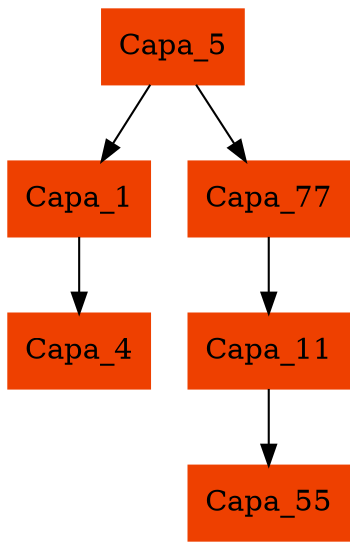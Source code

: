 digraph g{
	node [shape=record,width=.9,height=.5,style=filled,color=orangered2];
	Node5->Node1; 
	Node5->Node77; 
	Node1->Node4; 

 	Node4[label = "Capa_4"] 

 	Node1[label = "Capa_1"] 
	Node77->Node11; 
	Node11->Node55; 

 	Node55[label = "Capa_55"] 

 	Node11[label = "Capa_11"] 

 	Node77[label = "Capa_77"] 

 	Node5[label = "Capa_5"] 
}
